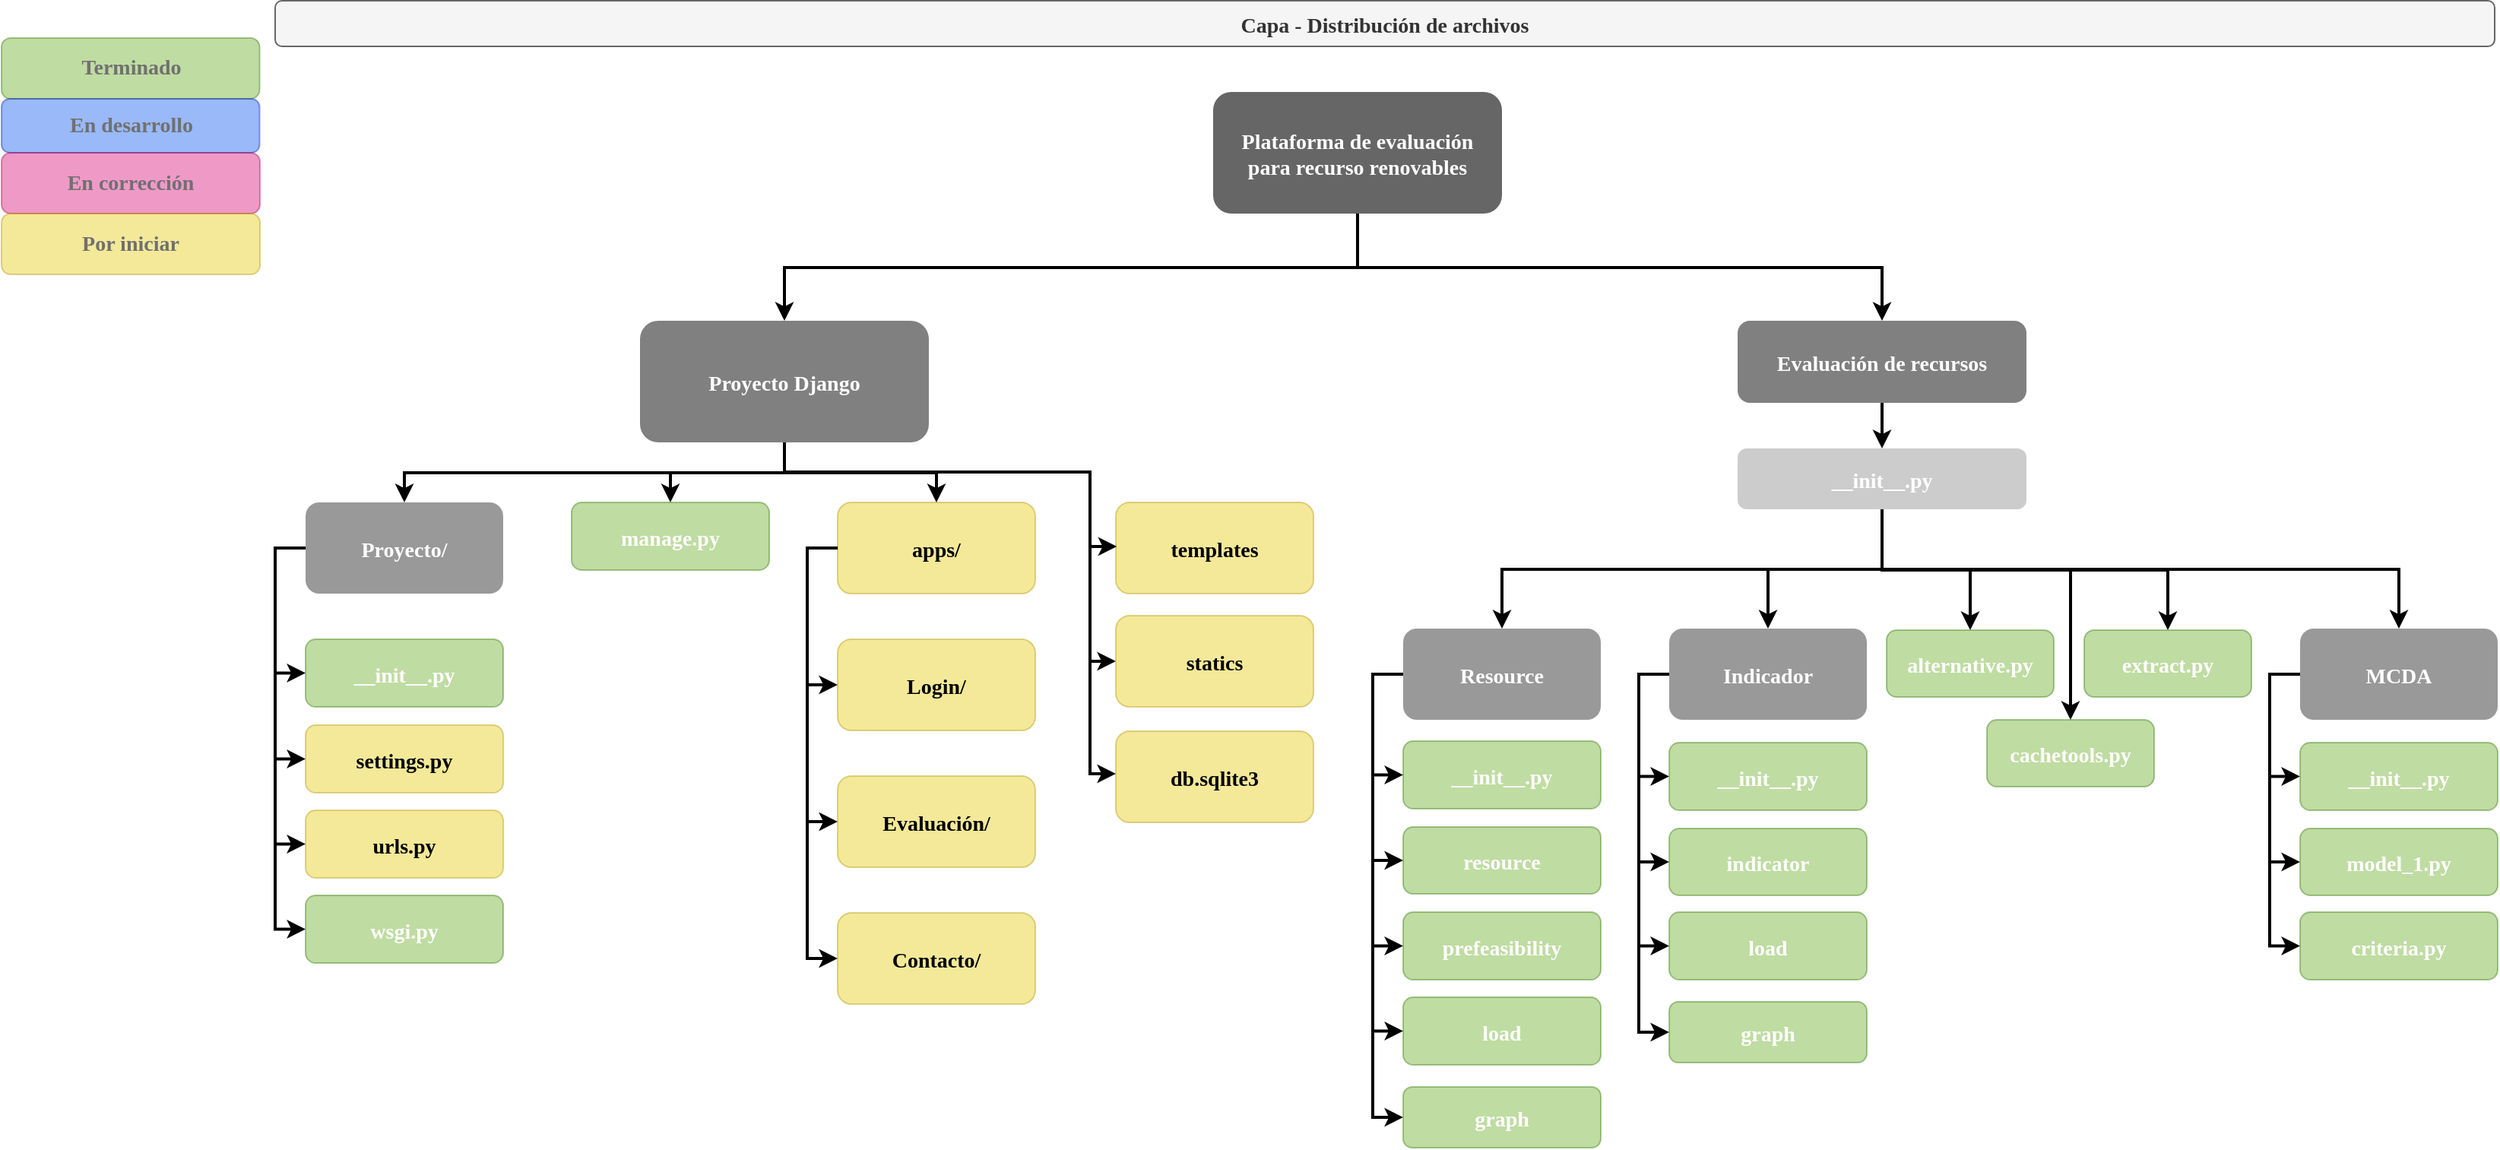 <mxfile version="22.0.2" type="device" pages="2">
  <diagram name="Files" id="2c0d36ab-eaac-3732-788b-9136903baeff">
    <mxGraphModel dx="3440.5" dy="1029" grid="1" gridSize="10" guides="1" tooltips="1" connect="1" arrows="1" fold="1" page="1" pageScale="1.5" pageWidth="1169" pageHeight="827" background="none" math="0" shadow="0">
      <root>
        <mxCell id="0" />
        <mxCell id="1" parent="0" />
        <mxCell id="2" value="Plataforma de evaluación&#xa;para recurso renovables" style="rounded=1;fillColor=#666666;gradientColor=none;strokeColor=none;fontColor=#FFFFFF;fontStyle=1;fontFamily=Tahoma;fontSize=14" parent="1" vertex="1">
          <mxGeometry x="757" y="185.5" width="190" height="80" as="geometry" />
        </mxCell>
        <mxCell id="rlsw4G8Oqg-HQcDgr6ex-145" value="" style="edgeStyle=orthogonalEdgeStyle;rounded=0;orthogonalLoop=1;jettySize=auto;html=1;strokeWidth=2;endArrow=classic;endFill=1;" parent="1" source="4" target="rlsw4G8Oqg-HQcDgr6ex-144" edge="1">
          <mxGeometry relative="1" as="geometry" />
        </mxCell>
        <mxCell id="4" value="Evaluación de recursos" style="rounded=1;fillColor=#808080;gradientColor=none;strokeColor=none;fontColor=#FFFFFF;fontStyle=1;fontFamily=Tahoma;fontSize=14" parent="1" vertex="1">
          <mxGeometry x="1102" y="336" width="190" height="54" as="geometry" />
        </mxCell>
        <mxCell id="9" value="" style="edgeStyle=elbowEdgeStyle;elbow=vertical;strokeWidth=2;rounded=0" parent="1" source="2" target="4" edge="1">
          <mxGeometry x="337" y="215.5" width="100" height="100" as="geometry">
            <mxPoint x="337" y="315.5" as="sourcePoint" />
            <mxPoint x="437" y="215.5" as="targetPoint" />
          </mxGeometry>
        </mxCell>
        <mxCell id="12" value="Proyecto Django" style="rounded=1;fillColor=#808080;gradientColor=none;strokeColor=none;fontColor=#FFFFFF;fontStyle=1;fontFamily=Tahoma;fontSize=14" parent="1" vertex="1">
          <mxGeometry x="380.0" y="336" width="190" height="80" as="geometry" />
        </mxCell>
        <mxCell id="25" value="Proyecto/" style="rounded=1;fillColor=#999999;gradientColor=none;strokeColor=none;fontColor=#FFFFFF;fontStyle=1;fontFamily=Tahoma;fontSize=14" parent="1" vertex="1">
          <mxGeometry x="160" y="455.5" width="130" height="60" as="geometry" />
        </mxCell>
        <mxCell id="26" value="__init__.py" style="rounded=1;fillColor=#60a917;gradientColor=none;strokeColor=#2D7600;fontColor=#ffffff;fontStyle=1;fontFamily=Tahoma;fontSize=14;opacity=40;" parent="1" vertex="1">
          <mxGeometry x="160" y="545.5" width="130" height="44.5" as="geometry" />
        </mxCell>
        <mxCell id="27" value="settings.py" style="rounded=1;fillColor=#e3c800;gradientColor=none;strokeColor=#B09500;fontColor=#000000;fontStyle=1;fontFamily=Tahoma;fontSize=14;opacity=40;" parent="1" vertex="1">
          <mxGeometry x="160" y="602" width="130" height="44.5" as="geometry" />
        </mxCell>
        <mxCell id="28" value="urls.py" style="rounded=1;fillColor=#e3c800;gradientColor=none;strokeColor=#B09500;fontColor=#000000;fontStyle=1;fontFamily=Tahoma;fontSize=14;opacity=40;" parent="1" vertex="1">
          <mxGeometry x="160" y="658" width="130" height="44.5" as="geometry" />
        </mxCell>
        <mxCell id="29" value="manage.py" style="rounded=1;fillColor=#60a917;gradientColor=none;strokeColor=#2D7600;fontColor=#ffffff;fontStyle=1;fontFamily=Tahoma;fontSize=14;opacity=40;" parent="1" vertex="1">
          <mxGeometry x="335" y="455.5" width="130" height="44.5" as="geometry" />
        </mxCell>
        <mxCell id="33" value="apps/" style="rounded=1;fillColor=#e3c800;gradientColor=none;strokeColor=#B09500;fontColor=#000000;fontStyle=1;fontFamily=Tahoma;fontSize=14;opacity=40;" parent="1" vertex="1">
          <mxGeometry x="510" y="455.5" width="130" height="60" as="geometry" />
        </mxCell>
        <mxCell id="34" value="Login/" style="rounded=1;fillColor=#e3c800;gradientColor=none;strokeColor=#B09500;fontColor=#000000;fontStyle=1;fontFamily=Tahoma;fontSize=14;opacity=40;" parent="1" vertex="1">
          <mxGeometry x="510" y="545.5" width="130" height="60" as="geometry" />
        </mxCell>
        <mxCell id="35" value="Evaluación/" style="rounded=1;fillColor=#e3c800;gradientColor=none;strokeColor=#B09500;fontColor=#000000;fontStyle=1;fontFamily=Tahoma;fontSize=14;opacity=40;" parent="1" vertex="1">
          <mxGeometry x="510" y="635.5" width="130" height="60" as="geometry" />
        </mxCell>
        <mxCell id="36" value="Contacto/" style="rounded=1;fillColor=#e3c800;gradientColor=none;strokeColor=#B09500;fontColor=#000000;fontStyle=1;fontFamily=Tahoma;fontSize=14;opacity=40;" parent="1" vertex="1">
          <mxGeometry x="510" y="725.5" width="130" height="60" as="geometry" />
        </mxCell>
        <mxCell id="44" value="Resource" style="rounded=1;fillColor=#999999;gradientColor=none;strokeColor=none;fontColor=#FFFFFF;fontStyle=1;fontFamily=Tahoma;fontSize=14" parent="1" vertex="1">
          <mxGeometry x="882" y="538.5" width="130" height="60" as="geometry" />
        </mxCell>
        <mxCell id="45" value="__init__.py" style="rounded=1;fillColor=#60a917;gradientColor=none;strokeColor=#2D7600;fontColor=#ffffff;fontStyle=1;fontFamily=Tahoma;fontSize=14;opacity=40;" parent="1" vertex="1">
          <mxGeometry x="882" y="612.5" width="130" height="44.5" as="geometry" />
        </mxCell>
        <mxCell id="46" value="resource" style="rounded=1;fillColor=#60a917;gradientColor=none;strokeColor=#2D7600;fontColor=#ffffff;fontStyle=1;fontFamily=Tahoma;fontSize=14;opacity=40;" parent="1" vertex="1">
          <mxGeometry x="882" y="669" width="130" height="44" as="geometry" />
        </mxCell>
        <mxCell id="47" value="prefeasibility" style="rounded=1;fillColor=#60a917;gradientColor=none;strokeColor=#2D7600;fontColor=#ffffff;fontStyle=1;fontFamily=Tahoma;fontSize=14;opacity=40;" parent="1" vertex="1">
          <mxGeometry x="882" y="725" width="130" height="44.5" as="geometry" />
        </mxCell>
        <mxCell id="48" value="Indicador" style="rounded=1;fillColor=#999999;gradientColor=none;strokeColor=none;fontColor=#FFFFFF;fontStyle=1;fontFamily=Tahoma;fontSize=14" parent="1" vertex="1">
          <mxGeometry x="1057" y="538.5" width="130" height="60" as="geometry" />
        </mxCell>
        <mxCell id="59" value="" style="edgeStyle=elbowEdgeStyle;elbow=vertical;strokeWidth=2;rounded=0" parent="1" source="2" target="12" edge="1">
          <mxGeometry x="347" y="225.5" width="100" height="100" as="geometry">
            <mxPoint x="862.0" y="275.5" as="sourcePoint" />
            <mxPoint x="1467.0" y="345.5" as="targetPoint" />
          </mxGeometry>
        </mxCell>
        <mxCell id="70" value="" style="edgeStyle=elbowEdgeStyle;elbow=horizontal;strokeWidth=2;rounded=0" parent="1" source="25" target="26" edge="1">
          <mxGeometry x="-280" y="135.5" width="100" height="100" as="geometry">
            <mxPoint x="-280" y="235.5" as="sourcePoint" />
            <mxPoint x="-180" y="135.5" as="targetPoint" />
            <Array as="points">
              <mxPoint x="140" y="535.5" />
            </Array>
          </mxGeometry>
        </mxCell>
        <mxCell id="71" value="" style="edgeStyle=elbowEdgeStyle;elbow=horizontal;strokeWidth=2;rounded=0" parent="1" source="25" target="27" edge="1">
          <mxGeometry x="-280" y="135.5" width="100" height="100" as="geometry">
            <mxPoint x="-280" y="235.5" as="sourcePoint" />
            <mxPoint x="-180" y="135.5" as="targetPoint" />
            <Array as="points">
              <mxPoint x="140" y="575.5" />
            </Array>
          </mxGeometry>
        </mxCell>
        <mxCell id="72" value="" style="edgeStyle=elbowEdgeStyle;elbow=horizontal;strokeWidth=2;rounded=0" parent="1" source="25" target="28" edge="1">
          <mxGeometry x="-280" y="135.5" width="100" height="100" as="geometry">
            <mxPoint x="-280" y="235.5" as="sourcePoint" />
            <mxPoint x="-180" y="135.5" as="targetPoint" />
            <Array as="points">
              <mxPoint x="140" y="615.5" />
            </Array>
          </mxGeometry>
        </mxCell>
        <mxCell id="76" value="" style="edgeStyle=elbowEdgeStyle;elbow=horizontal;strokeWidth=2;rounded=0" parent="1" source="33" target="34" edge="1">
          <mxGeometry x="-280" y="135.5" width="100" height="100" as="geometry">
            <mxPoint x="-280" y="235.5" as="sourcePoint" />
            <mxPoint x="-180" y="135.5" as="targetPoint" />
            <Array as="points">
              <mxPoint x="490" y="535.5" />
            </Array>
          </mxGeometry>
        </mxCell>
        <mxCell id="77" value="" style="edgeStyle=elbowEdgeStyle;elbow=horizontal;strokeWidth=2;rounded=0" parent="1" source="33" target="35" edge="1">
          <mxGeometry x="-280" y="135.5" width="100" height="100" as="geometry">
            <mxPoint x="-280" y="235.5" as="sourcePoint" />
            <mxPoint x="-180" y="135.5" as="targetPoint" />
            <Array as="points">
              <mxPoint x="490" y="575.5" />
            </Array>
          </mxGeometry>
        </mxCell>
        <mxCell id="78" value="" style="edgeStyle=elbowEdgeStyle;elbow=horizontal;strokeWidth=2;rounded=0" parent="1" source="33" target="36" edge="1">
          <mxGeometry x="-280" y="135.5" width="100" height="100" as="geometry">
            <mxPoint x="-280" y="235.5" as="sourcePoint" />
            <mxPoint x="-180" y="135.5" as="targetPoint" />
            <Array as="points">
              <mxPoint x="490" y="625.5" />
            </Array>
          </mxGeometry>
        </mxCell>
        <mxCell id="84" value="" style="edgeStyle=elbowEdgeStyle;elbow=horizontal;strokeWidth=2;rounded=0;entryX=0;entryY=0.5;entryDx=0;entryDy=0;" parent="1" source="44" target="45" edge="1">
          <mxGeometry x="-358" y="218.5" width="100" height="100" as="geometry">
            <mxPoint x="-358" y="318.5" as="sourcePoint" />
            <mxPoint x="-258" y="218.5" as="targetPoint" />
            <Array as="points">
              <mxPoint x="862" y="628.5" />
            </Array>
          </mxGeometry>
        </mxCell>
        <mxCell id="85" value="" style="edgeStyle=elbowEdgeStyle;elbow=horizontal;strokeWidth=2;rounded=0" parent="1" source="44" target="46" edge="1">
          <mxGeometry x="-358" y="218.5" width="100" height="100" as="geometry">
            <mxPoint x="-358" y="318.5" as="sourcePoint" />
            <mxPoint x="-258" y="218.5" as="targetPoint" />
            <Array as="points">
              <mxPoint x="862" y="658.5" />
            </Array>
          </mxGeometry>
        </mxCell>
        <mxCell id="86" value="" style="edgeStyle=elbowEdgeStyle;elbow=horizontal;strokeWidth=2;rounded=0" parent="1" source="44" target="47" edge="1">
          <mxGeometry x="-358" y="218.5" width="100" height="100" as="geometry">
            <mxPoint x="-358" y="318.5" as="sourcePoint" />
            <mxPoint x="-258" y="218.5" as="targetPoint" />
            <Array as="points">
              <mxPoint x="862" y="708.5" />
            </Array>
          </mxGeometry>
        </mxCell>
        <mxCell id="100" value="" style="edgeStyle=elbowEdgeStyle;elbow=vertical;strokeWidth=2;rounded=0;exitX=0.5;exitY=1;exitDx=0;exitDy=0;" parent="1" source="12" target="25" edge="1">
          <mxGeometry x="-165" y="135.5" width="100" height="100" as="geometry">
            <mxPoint x="511.0" y="416" as="sourcePoint" />
            <mxPoint x="-65" y="135.5" as="targetPoint" />
          </mxGeometry>
        </mxCell>
        <mxCell id="101" value="" style="edgeStyle=elbowEdgeStyle;elbow=vertical;strokeWidth=2;rounded=0;exitX=0.5;exitY=1;exitDx=0;exitDy=0;" parent="1" source="12" target="29" edge="1">
          <mxGeometry x="-165" y="135.5" width="100" height="100" as="geometry">
            <mxPoint x="511.0" y="416" as="sourcePoint" />
            <mxPoint x="-65" y="135.5" as="targetPoint" />
          </mxGeometry>
        </mxCell>
        <mxCell id="102" value="" style="edgeStyle=elbowEdgeStyle;elbow=vertical;strokeWidth=2;rounded=0;exitX=0.5;exitY=1;exitDx=0;exitDy=0;" parent="1" source="12" target="33" edge="1">
          <mxGeometry x="-165" y="135.5" width="100" height="100" as="geometry">
            <mxPoint x="511.0" y="416" as="sourcePoint" />
            <mxPoint x="-65" y="135.5" as="targetPoint" />
          </mxGeometry>
        </mxCell>
        <mxCell id="104" value="" style="edgeStyle=elbowEdgeStyle;elbow=vertical;strokeWidth=2;rounded=0;exitX=0.5;exitY=1;exitDx=0;exitDy=0;" parent="1" source="rlsw4G8Oqg-HQcDgr6ex-144" target="48" edge="1">
          <mxGeometry x="-283" y="136" width="100" height="100" as="geometry">
            <mxPoint x="-283" y="236" as="sourcePoint" />
            <mxPoint x="-183" y="136" as="targetPoint" />
          </mxGeometry>
        </mxCell>
        <mxCell id="105" value="" style="edgeStyle=elbowEdgeStyle;elbow=vertical;strokeWidth=2;rounded=0;exitX=0.5;exitY=1;exitDx=0;exitDy=0;" parent="1" source="rlsw4G8Oqg-HQcDgr6ex-144" target="44" edge="1">
          <mxGeometry x="-283" y="136" width="100" height="100" as="geometry">
            <mxPoint x="-283" y="236" as="sourcePoint" />
            <mxPoint x="-183" y="136" as="targetPoint" />
          </mxGeometry>
        </mxCell>
        <mxCell id="106" value="" style="edgeStyle=elbowEdgeStyle;elbow=vertical;strokeWidth=2;rounded=0;entryX=0.5;entryY=0;entryDx=0;entryDy=0;" parent="1" source="rlsw4G8Oqg-HQcDgr6ex-144" target="rlsw4G8Oqg-HQcDgr6ex-161" edge="1">
          <mxGeometry x="-283" y="136" width="100" height="100" as="geometry">
            <mxPoint x="-283" y="236" as="sourcePoint" />
            <mxPoint x="1372" y="538.5" as="targetPoint" />
          </mxGeometry>
        </mxCell>
        <mxCell id="mqS4Ji9EStulKP7vH85O-123" value="Capa - Distribución de archivos" style="rounded=1;fontStyle=1;fontFamily=Tahoma;fontSize=14;fillColor=#f5f5f5;fontColor=#333333;strokeColor=#666666;" parent="1" vertex="1">
          <mxGeometry x="140" y="125.5" width="1460" height="30" as="geometry" />
        </mxCell>
        <mxCell id="rlsw4G8Oqg-HQcDgr6ex-123" value="wsgi.py" style="rounded=1;fillColor=#60a917;gradientColor=none;strokeColor=#2D7600;fontColor=#ffffff;fontStyle=1;fontFamily=Tahoma;fontSize=14;opacity=40;" parent="1" vertex="1">
          <mxGeometry x="160" y="714" width="130" height="44.5" as="geometry" />
        </mxCell>
        <mxCell id="rlsw4G8Oqg-HQcDgr6ex-126" value="" style="edgeStyle=elbowEdgeStyle;elbow=horizontal;strokeWidth=2;rounded=0;exitX=0;exitY=0.5;exitDx=0;exitDy=0;entryX=0;entryY=0.5;entryDx=0;entryDy=0;" parent="1" target="rlsw4G8Oqg-HQcDgr6ex-123" edge="1">
          <mxGeometry x="-273" y="145.5" width="100" height="100" as="geometry">
            <mxPoint x="157" y="485.5" as="sourcePoint" />
            <mxPoint x="157" y="895.5" as="targetPoint" />
            <Array as="points">
              <mxPoint x="140" y="800" />
              <mxPoint x="147" y="625.5" />
            </Array>
          </mxGeometry>
        </mxCell>
        <mxCell id="rlsw4G8Oqg-HQcDgr6ex-133" value="" style="edgeStyle=elbowEdgeStyle;elbow=vertical;strokeWidth=2;rounded=0;exitX=0.5;exitY=1;exitDx=0;exitDy=0;endArrow=none;endFill=0;" parent="1" edge="1">
          <mxGeometry x="-145" y="159.5" width="100" height="100" as="geometry">
            <mxPoint x="475.0" y="417" as="sourcePoint" />
            <mxPoint x="676" y="454" as="targetPoint" />
          </mxGeometry>
        </mxCell>
        <mxCell id="rlsw4G8Oqg-HQcDgr6ex-143" value="" style="group" parent="1" vertex="1" connectable="0">
          <mxGeometry x="676" y="455.5" width="147" height="210.5" as="geometry" />
        </mxCell>
        <mxCell id="rlsw4G8Oqg-HQcDgr6ex-127" value="db.sqlite3" style="rounded=1;fillColor=#e3c800;gradientColor=none;strokeColor=#B09500;fontColor=#000000;fontStyle=1;fontFamily=Tahoma;fontSize=14;opacity=40;" parent="rlsw4G8Oqg-HQcDgr6ex-143" vertex="1">
          <mxGeometry x="17" y="150.5" width="130" height="60" as="geometry" />
        </mxCell>
        <mxCell id="rlsw4G8Oqg-HQcDgr6ex-136" style="edgeStyle=orthogonalEdgeStyle;rounded=0;orthogonalLoop=1;jettySize=auto;html=1;strokeWidth=2;" parent="rlsw4G8Oqg-HQcDgr6ex-143" target="rlsw4G8Oqg-HQcDgr6ex-135" edge="1">
          <mxGeometry relative="1" as="geometry">
            <mxPoint y="-5.5" as="sourcePoint" />
            <Array as="points">
              <mxPoint y="104.5" />
            </Array>
          </mxGeometry>
        </mxCell>
        <mxCell id="rlsw4G8Oqg-HQcDgr6ex-134" value="templates" style="rounded=1;fillColor=#e3c800;gradientColor=none;strokeColor=#B09500;fontColor=#000000;fontStyle=1;fontFamily=Tahoma;fontSize=14;opacity=40;" parent="rlsw4G8Oqg-HQcDgr6ex-143" vertex="1">
          <mxGeometry x="17" width="130" height="60" as="geometry" />
        </mxCell>
        <mxCell id="rlsw4G8Oqg-HQcDgr6ex-135" value="statics" style="rounded=1;fillColor=#e3c800;gradientColor=none;strokeColor=#B09500;fontColor=#000000;fontStyle=1;fontFamily=Tahoma;fontSize=14;opacity=40;" parent="rlsw4G8Oqg-HQcDgr6ex-143" vertex="1">
          <mxGeometry x="17" y="74.5" width="130" height="60" as="geometry" />
        </mxCell>
        <mxCell id="rlsw4G8Oqg-HQcDgr6ex-140" style="edgeStyle=orthogonalEdgeStyle;rounded=0;orthogonalLoop=1;jettySize=auto;html=1;strokeWidth=2;entryX=0.005;entryY=0.484;entryDx=0;entryDy=0;entryPerimeter=0;" parent="rlsw4G8Oqg-HQcDgr6ex-143" target="rlsw4G8Oqg-HQcDgr6ex-134" edge="1">
          <mxGeometry x="0.138" y="13" relative="1" as="geometry">
            <mxPoint y="-15.5" as="sourcePoint" />
            <mxPoint x="13" y="34.5" as="targetPoint" />
            <Array as="points">
              <mxPoint y="29.5" />
            </Array>
            <mxPoint as="offset" />
          </mxGeometry>
        </mxCell>
        <mxCell id="rlsw4G8Oqg-HQcDgr6ex-142" style="edgeStyle=orthogonalEdgeStyle;rounded=0;orthogonalLoop=1;jettySize=auto;html=1;strokeWidth=2;" parent="rlsw4G8Oqg-HQcDgr6ex-143" edge="1">
          <mxGeometry relative="1" as="geometry">
            <mxPoint y="68.5" as="sourcePoint" />
            <mxPoint x="17" y="178.5" as="targetPoint" />
            <Array as="points">
              <mxPoint y="178.5" />
            </Array>
          </mxGeometry>
        </mxCell>
        <mxCell id="rlsw4G8Oqg-HQcDgr6ex-144" value="__init__.py" style="rounded=1;fillColor=#CCCCCC;gradientColor=none;strokeColor=none;fontColor=#FFFFFF;fontStyle=1;fontFamily=Tahoma;fontSize=14" parent="1" vertex="1">
          <mxGeometry x="1102" y="420" width="190" height="40" as="geometry" />
        </mxCell>
        <mxCell id="rlsw4G8Oqg-HQcDgr6ex-147" value="load" style="rounded=1;fillColor=#60a917;gradientColor=none;strokeColor=#2D7600;fontColor=#ffffff;fontStyle=1;fontFamily=Tahoma;fontSize=14;opacity=40;" parent="1" vertex="1">
          <mxGeometry x="882" y="781" width="130" height="44.5" as="geometry" />
        </mxCell>
        <mxCell id="rlsw4G8Oqg-HQcDgr6ex-148" value="" style="edgeStyle=elbowEdgeStyle;elbow=horizontal;strokeWidth=2;rounded=0;exitX=0;exitY=0.5;exitDx=0;exitDy=0;" parent="1" target="rlsw4G8Oqg-HQcDgr6ex-147" edge="1">
          <mxGeometry x="-351" y="228.5" width="100" height="100" as="geometry">
            <mxPoint x="879" y="568.5" as="sourcePoint" />
            <mxPoint x="879" y="920" as="targetPoint" />
            <Array as="points">
              <mxPoint x="862" y="860" />
              <mxPoint x="869" y="718.5" />
            </Array>
          </mxGeometry>
        </mxCell>
        <mxCell id="rlsw4G8Oqg-HQcDgr6ex-149" value="graph" style="rounded=1;fillColor=#60a917;gradientColor=none;strokeColor=#2D7600;fontColor=#ffffff;fontStyle=1;fontFamily=Tahoma;fontSize=14;verticalAlign=middle;opacity=40;" parent="1" vertex="1">
          <mxGeometry x="882" y="840" width="130" height="40" as="geometry" />
        </mxCell>
        <mxCell id="rlsw4G8Oqg-HQcDgr6ex-150" value="" style="edgeStyle=elbowEdgeStyle;elbow=horizontal;strokeWidth=2;rounded=0;" parent="1" source="44" target="rlsw4G8Oqg-HQcDgr6ex-149" edge="1">
          <mxGeometry x="-351" y="307.75" width="100" height="100" as="geometry">
            <mxPoint x="879" y="570" as="sourcePoint" />
            <mxPoint x="879" y="999.25" as="targetPoint" />
            <Array as="points">
              <mxPoint x="862" y="939.25" />
              <mxPoint x="869" y="797.75" />
            </Array>
          </mxGeometry>
        </mxCell>
        <mxCell id="rlsw4G8Oqg-HQcDgr6ex-151" value="__init__.py" style="rounded=1;fillColor=#60a917;gradientColor=none;strokeColor=#2D7600;fontColor=#ffffff;fontStyle=1;fontFamily=Tahoma;fontSize=14;opacity=40;" parent="1" vertex="1">
          <mxGeometry x="1057" y="613.5" width="130" height="44.5" as="geometry" />
        </mxCell>
        <mxCell id="rlsw4G8Oqg-HQcDgr6ex-152" value="indicator" style="rounded=1;fillColor=#60a917;gradientColor=none;strokeColor=#2D7600;fontColor=#ffffff;fontStyle=1;fontFamily=Tahoma;fontSize=14;opacity=40;" parent="1" vertex="1">
          <mxGeometry x="1057" y="670" width="130" height="44" as="geometry" />
        </mxCell>
        <mxCell id="rlsw4G8Oqg-HQcDgr6ex-154" value="" style="edgeStyle=elbowEdgeStyle;elbow=horizontal;strokeWidth=2;rounded=0;entryX=0;entryY=0.5;entryDx=0;entryDy=0;" parent="1" source="48" target="rlsw4G8Oqg-HQcDgr6ex-151" edge="1">
          <mxGeometry x="-183" y="262.5" width="100" height="100" as="geometry">
            <mxPoint x="1057" y="612.5" as="sourcePoint" />
            <mxPoint x="-83" y="262.5" as="targetPoint" />
            <Array as="points">
              <mxPoint x="1037" y="672.5" />
            </Array>
          </mxGeometry>
        </mxCell>
        <mxCell id="rlsw4G8Oqg-HQcDgr6ex-155" value="" style="edgeStyle=elbowEdgeStyle;elbow=horizontal;strokeWidth=2;rounded=0;entryX=0;entryY=0.5;entryDx=0;entryDy=0;" parent="1" source="48" target="rlsw4G8Oqg-HQcDgr6ex-152" edge="1">
          <mxGeometry x="-183" y="262.5" width="100" height="100" as="geometry">
            <mxPoint x="1057" y="612.5" as="sourcePoint" />
            <mxPoint x="-83" y="262.5" as="targetPoint" />
            <Array as="points">
              <mxPoint x="1037" y="702.5" />
            </Array>
          </mxGeometry>
        </mxCell>
        <mxCell id="rlsw4G8Oqg-HQcDgr6ex-157" value="load" style="rounded=1;fillColor=#60a917;gradientColor=none;strokeColor=#2D7600;fontColor=#ffffff;fontStyle=1;fontFamily=Tahoma;fontSize=14;opacity=40;" parent="1" vertex="1">
          <mxGeometry x="1057" y="725" width="130" height="44.5" as="geometry" />
        </mxCell>
        <mxCell id="rlsw4G8Oqg-HQcDgr6ex-158" value="" style="edgeStyle=elbowEdgeStyle;elbow=horizontal;strokeWidth=2;rounded=0;" parent="1" source="48" target="rlsw4G8Oqg-HQcDgr6ex-157" edge="1">
          <mxGeometry x="-176" y="272.5" width="100" height="100" as="geometry">
            <mxPoint x="1054.0" y="612.5" as="sourcePoint" />
            <mxPoint x="1054" y="964" as="targetPoint" />
            <Array as="points">
              <mxPoint x="1037" y="904" />
              <mxPoint x="1044" y="762.5" />
            </Array>
          </mxGeometry>
        </mxCell>
        <mxCell id="rlsw4G8Oqg-HQcDgr6ex-159" value="graph" style="rounded=1;fillColor=#60a917;gradientColor=none;strokeColor=#2D7600;fontColor=#ffffff;fontStyle=1;fontFamily=Tahoma;fontSize=14;verticalAlign=middle;opacity=40;" parent="1" vertex="1">
          <mxGeometry x="1057" y="784" width="130" height="40" as="geometry" />
        </mxCell>
        <mxCell id="rlsw4G8Oqg-HQcDgr6ex-160" value="" style="edgeStyle=elbowEdgeStyle;elbow=horizontal;strokeWidth=2;rounded=0;exitX=0;exitY=0.5;exitDx=0;exitDy=0;" parent="1" source="48" target="rlsw4G8Oqg-HQcDgr6ex-159" edge="1">
          <mxGeometry x="-176" y="351.75" width="100" height="100" as="geometry">
            <mxPoint x="1057" y="612.5" as="sourcePoint" />
            <mxPoint x="1054" y="1043.25" as="targetPoint" />
            <Array as="points">
              <mxPoint x="1037" y="983.25" />
              <mxPoint x="1044" y="841.75" />
            </Array>
          </mxGeometry>
        </mxCell>
        <mxCell id="rlsw4G8Oqg-HQcDgr6ex-161" value="MCDA" style="rounded=1;fillColor=#999999;gradientColor=none;strokeColor=none;fontColor=#FFFFFF;fontStyle=1;fontFamily=Tahoma;fontSize=14" parent="1" vertex="1">
          <mxGeometry x="1472" y="538.5" width="130" height="60" as="geometry" />
        </mxCell>
        <mxCell id="rlsw4G8Oqg-HQcDgr6ex-162" value="__init__.py" style="rounded=1;fillColor=#60a917;gradientColor=none;strokeColor=#2D7600;fontColor=#ffffff;fontStyle=1;fontFamily=Tahoma;fontSize=14;opacity=40;" parent="1" vertex="1">
          <mxGeometry x="1472" y="613.5" width="130" height="44.5" as="geometry" />
        </mxCell>
        <mxCell id="rlsw4G8Oqg-HQcDgr6ex-163" value="model_1.py" style="rounded=1;fillColor=#60a917;gradientColor=none;strokeColor=#2D7600;fontColor=#ffffff;fontStyle=1;fontFamily=Tahoma;fontSize=14;opacity=40;" parent="1" vertex="1">
          <mxGeometry x="1472" y="670" width="130" height="44" as="geometry" />
        </mxCell>
        <mxCell id="rlsw4G8Oqg-HQcDgr6ex-164" value="" style="edgeStyle=elbowEdgeStyle;elbow=horizontal;strokeWidth=2;rounded=0;entryX=0;entryY=0.5;entryDx=0;entryDy=0;" parent="1" source="rlsw4G8Oqg-HQcDgr6ex-161" target="rlsw4G8Oqg-HQcDgr6ex-162" edge="1">
          <mxGeometry x="232" y="262.5" width="100" height="100" as="geometry">
            <mxPoint x="1472" y="612.5" as="sourcePoint" />
            <mxPoint x="332" y="262.5" as="targetPoint" />
            <Array as="points">
              <mxPoint x="1452" y="672.5" />
            </Array>
          </mxGeometry>
        </mxCell>
        <mxCell id="rlsw4G8Oqg-HQcDgr6ex-165" value="" style="edgeStyle=elbowEdgeStyle;elbow=horizontal;strokeWidth=2;rounded=0;entryX=0;entryY=0.5;entryDx=0;entryDy=0;" parent="1" source="rlsw4G8Oqg-HQcDgr6ex-161" target="rlsw4G8Oqg-HQcDgr6ex-163" edge="1">
          <mxGeometry x="232" y="262.5" width="100" height="100" as="geometry">
            <mxPoint x="1472" y="612.5" as="sourcePoint" />
            <mxPoint x="332" y="262.5" as="targetPoint" />
            <Array as="points">
              <mxPoint x="1452" y="702.5" />
            </Array>
          </mxGeometry>
        </mxCell>
        <mxCell id="rlsw4G8Oqg-HQcDgr6ex-166" value="criteria.py" style="rounded=1;fillColor=#60a917;gradientColor=none;strokeColor=#2D7600;fontColor=#ffffff;fontStyle=1;fontFamily=Tahoma;fontSize=14;opacity=40;" parent="1" vertex="1">
          <mxGeometry x="1472" y="725" width="130" height="44.5" as="geometry" />
        </mxCell>
        <mxCell id="rlsw4G8Oqg-HQcDgr6ex-167" value="" style="edgeStyle=elbowEdgeStyle;elbow=horizontal;strokeWidth=2;rounded=0;" parent="1" source="rlsw4G8Oqg-HQcDgr6ex-161" target="rlsw4G8Oqg-HQcDgr6ex-166" edge="1">
          <mxGeometry x="239" y="272.5" width="100" height="100" as="geometry">
            <mxPoint x="1469.0" y="612.5" as="sourcePoint" />
            <mxPoint x="1469" y="964" as="targetPoint" />
            <Array as="points">
              <mxPoint x="1452" y="904" />
              <mxPoint x="1459" y="762.5" />
            </Array>
          </mxGeometry>
        </mxCell>
        <mxCell id="rlsw4G8Oqg-HQcDgr6ex-170" value="alternative.py" style="rounded=1;fillColor=#60a917;gradientColor=none;strokeColor=#2D7600;fontColor=#ffffff;fontStyle=1;fontFamily=Tahoma;fontSize=14;opacity=40;" parent="1" vertex="1">
          <mxGeometry x="1200" y="539.5" width="110" height="44" as="geometry" />
        </mxCell>
        <mxCell id="rlsw4G8Oqg-HQcDgr6ex-171" value="" style="edgeStyle=elbowEdgeStyle;elbow=vertical;strokeWidth=2;rounded=0;entryX=0.5;entryY=0;entryDx=0;entryDy=0;exitX=0.5;exitY=1;exitDx=0;exitDy=0;" parent="1" source="rlsw4G8Oqg-HQcDgr6ex-144" target="rlsw4G8Oqg-HQcDgr6ex-170" edge="1">
          <mxGeometry x="-273" y="146" width="100" height="100" as="geometry">
            <mxPoint x="1207" y="470" as="sourcePoint" />
            <mxPoint x="1375" y="548.5" as="targetPoint" />
          </mxGeometry>
        </mxCell>
        <mxCell id="uvInX66vzQBQbFuDcTHx-132" value="" style="group" parent="1" vertex="1" connectable="0">
          <mxGeometry x="-40" y="150" width="169.75" height="40" as="geometry" />
        </mxCell>
        <mxCell id="111" value="" style="fillColor=#60a917;strokeColor=#2D7600;opacity=40;fontColor=#ffffff;fontSize=14;fontFamily=Tahoma;rounded=1;fontStyle=1;" parent="uvInX66vzQBQbFuDcTHx-132" vertex="1">
          <mxGeometry width="169.75" height="40" as="geometry" />
        </mxCell>
        <mxCell id="uvInX66vzQBQbFuDcTHx-123" value="Terminado" style="text;html=1;strokeColor=none;fillColor=none;align=center;verticalAlign=middle;whiteSpace=wrap;rounded=0;fontFamily=Tahoma;fontStyle=1;fontSize=14;fontColor=#707070;" parent="uvInX66vzQBQbFuDcTHx-132" vertex="1">
          <mxGeometry x="44.54" y="5" width="80.67" height="30" as="geometry" />
        </mxCell>
        <mxCell id="uvInX66vzQBQbFuDcTHx-133" value="" style="group" parent="1" vertex="1" connectable="0">
          <mxGeometry x="-40" y="190" width="169.75" height="35.5" as="geometry" />
        </mxCell>
        <mxCell id="110" value="" style="fillColor=#0050ef;strokeColor=#001DBC;opacity=40;fontSize=14;fontFamily=Tahoma;fontColor=#ffffff;rounded=1;fontStyle=1;" parent="uvInX66vzQBQbFuDcTHx-133" vertex="1">
          <mxGeometry width="169.75" height="35.5" as="geometry" />
        </mxCell>
        <mxCell id="uvInX66vzQBQbFuDcTHx-124" value="En desarrollo" style="text;html=1;strokeColor=none;fillColor=none;align=center;verticalAlign=middle;whiteSpace=wrap;rounded=0;fontSize=14;fontFamily=Tahoma;fontColor=#707070;fontStyle=1;" parent="uvInX66vzQBQbFuDcTHx-133" vertex="1">
          <mxGeometry x="34.54" y="2.75" width="100.67" height="30" as="geometry" />
        </mxCell>
        <mxCell id="uvInX66vzQBQbFuDcTHx-134" value="" style="group" parent="1" vertex="1" connectable="0">
          <mxGeometry x="-40" y="225.5" width="170" height="40" as="geometry" />
        </mxCell>
        <mxCell id="123" value="" style="fillColor=#d80073;strokeColor=#A50040;opacity=40;fontSize=14;fontFamily=Tahoma;fontColor=#ffffff;rounded=1;fontStyle=1;" parent="uvInX66vzQBQbFuDcTHx-134" vertex="1">
          <mxGeometry width="170" height="40" as="geometry" />
        </mxCell>
        <mxCell id="uvInX66vzQBQbFuDcTHx-125" value="En corrección" style="text;html=1;strokeColor=none;fillColor=none;align=center;verticalAlign=middle;whiteSpace=wrap;rounded=0;fontSize=14;fontFamily=Tahoma;fontColor=#707070;fontStyle=1;" parent="uvInX66vzQBQbFuDcTHx-134" vertex="1">
          <mxGeometry x="34.81" y="5" width="100.38" height="30" as="geometry" />
        </mxCell>
        <mxCell id="uvInX66vzQBQbFuDcTHx-135" value="" style="group" parent="1" vertex="1" connectable="0">
          <mxGeometry x="-40" y="265.5" width="170" height="40" as="geometry" />
        </mxCell>
        <mxCell id="117" value="" style="fillColor=#e3c800;strokeColor=#B09500;opacity=40;fontSize=14;fontFamily=Tahoma;fontColor=#000000;rounded=1;fontStyle=1;" parent="uvInX66vzQBQbFuDcTHx-135" vertex="1">
          <mxGeometry width="170" height="40" as="geometry" />
        </mxCell>
        <mxCell id="uvInX66vzQBQbFuDcTHx-126" value="Por iniciar" style="text;html=1;strokeColor=none;fillColor=none;align=center;verticalAlign=middle;whiteSpace=wrap;rounded=0;fontSize=14;fontFamily=Tahoma;fontColor=#707070;fontStyle=1;" parent="uvInX66vzQBQbFuDcTHx-135" vertex="1">
          <mxGeometry x="44.81" y="5" width="80.38" height="30" as="geometry" />
        </mxCell>
        <mxCell id="REfYO-LJ0lhWjw0BCXIJ-123" value="extract.py" style="rounded=1;fillColor=#60a917;gradientColor=none;strokeColor=#2D7600;fontColor=#ffffff;fontStyle=1;fontFamily=Tahoma;fontSize=14;opacity=40;" parent="1" vertex="1">
          <mxGeometry x="1330" y="539.5" width="110" height="44" as="geometry" />
        </mxCell>
        <mxCell id="REfYO-LJ0lhWjw0BCXIJ-124" value="" style="edgeStyle=elbowEdgeStyle;elbow=vertical;strokeWidth=2;rounded=0;entryX=0.5;entryY=0;entryDx=0;entryDy=0;exitX=0.5;exitY=1;exitDx=0;exitDy=0;" parent="1" source="rlsw4G8Oqg-HQcDgr6ex-144" target="REfYO-LJ0lhWjw0BCXIJ-123" edge="1">
          <mxGeometry x="-263" y="156" width="100" height="100" as="geometry">
            <mxPoint x="1207" y="470" as="sourcePoint" />
            <mxPoint x="1265" y="549.5" as="targetPoint" />
          </mxGeometry>
        </mxCell>
        <mxCell id="REfYO-LJ0lhWjw0BCXIJ-125" value="cachetools.py" style="rounded=1;fillColor=#60a917;gradientColor=none;strokeColor=#2D7600;fontColor=#ffffff;fontStyle=1;fontFamily=Tahoma;fontSize=14;opacity=40;" parent="1" vertex="1">
          <mxGeometry x="1266" y="598.5" width="110" height="44" as="geometry" />
        </mxCell>
        <mxCell id="REfYO-LJ0lhWjw0BCXIJ-126" value="" style="edgeStyle=elbowEdgeStyle;elbow=vertical;strokeWidth=2;rounded=0;entryX=0.5;entryY=0;entryDx=0;entryDy=0;exitX=0.5;exitY=1;exitDx=0;exitDy=0;" parent="1" source="rlsw4G8Oqg-HQcDgr6ex-144" target="REfYO-LJ0lhWjw0BCXIJ-125" edge="1">
          <mxGeometry x="-253" y="166" width="100" height="100" as="geometry">
            <mxPoint x="1207" y="470" as="sourcePoint" />
            <mxPoint x="1395" y="549.5" as="targetPoint" />
            <Array as="points">
              <mxPoint x="1280" y="500" />
            </Array>
          </mxGeometry>
        </mxCell>
      </root>
    </mxGraphModel>
  </diagram>
  <diagram id="JsGRQVgcNDtJCTUJ-KVd" name="Flujo de información">
    <mxGraphModel dx="-1047" dy="875" grid="1" gridSize="10" guides="1" tooltips="1" connect="1" arrows="1" fold="1" page="1" pageScale="1" pageWidth="827" pageHeight="1169" math="0" shadow="0">
      <root>
        <mxCell id="0" />
        <mxCell id="1" parent="0" />
        <mxCell id="QBrAaWVH6x1PevUZjaPR-1" style="edgeStyle=orthogonalEdgeStyle;rounded=0;orthogonalLoop=1;jettySize=auto;html=1;entryX=0.504;entryY=0.95;entryDx=0;entryDy=0;startArrow=classic;startFill=1;endArrow=none;endFill=0;entryPerimeter=0;" edge="1" parent="1" source="QBrAaWVH6x1PevUZjaPR-28" target="QBrAaWVH6x1PevUZjaPR-26">
          <mxGeometry relative="1" as="geometry" />
        </mxCell>
        <mxCell id="QBrAaWVH6x1PevUZjaPR-2" value="" style="edgeStyle=orthogonalEdgeStyle;rounded=0;orthogonalLoop=1;jettySize=auto;html=1;entryX=0.505;entryY=-0.003;entryDx=0;entryDy=0;entryPerimeter=0;" edge="1" parent="1" source="QBrAaWVH6x1PevUZjaPR-3" target="QBrAaWVH6x1PevUZjaPR-29">
          <mxGeometry relative="1" as="geometry" />
        </mxCell>
        <mxCell id="QBrAaWVH6x1PevUZjaPR-3" value="&lt;b&gt;Primary resources for generation with renewable energy sources&lt;/b&gt;" style="rounded=1;whiteSpace=wrap;html=1;flipV=0;flipH=1;fontFamily=Times New Roman;fontSize=14;align=center;arcSize=50;fontStyle=0;spacingLeft=8;spacingRight=8;" vertex="1" parent="1">
          <mxGeometry x="2727" y="162" width="240" height="41" as="geometry" />
        </mxCell>
        <mxCell id="QBrAaWVH6x1PevUZjaPR-4" style="edgeStyle=orthogonalEdgeStyle;rounded=0;orthogonalLoop=1;jettySize=auto;html=1;entryX=0.504;entryY=-0.015;entryDx=0;entryDy=0;entryPerimeter=0;" edge="1" parent="1" source="QBrAaWVH6x1PevUZjaPR-6" target="QBrAaWVH6x1PevUZjaPR-24">
          <mxGeometry relative="1" as="geometry">
            <Array as="points">
              <mxPoint x="2847" y="375" />
            </Array>
          </mxGeometry>
        </mxCell>
        <mxCell id="QBrAaWVH6x1PevUZjaPR-5" style="edgeStyle=orthogonalEdgeStyle;rounded=0;orthogonalLoop=1;jettySize=auto;html=1;entryX=0.504;entryY=0.994;entryDx=0;entryDy=0;entryPerimeter=0;startArrow=classic;startFill=1;endArrow=none;endFill=0;" edge="1" parent="1" source="QBrAaWVH6x1PevUZjaPR-6" target="QBrAaWVH6x1PevUZjaPR-29">
          <mxGeometry relative="1" as="geometry" />
        </mxCell>
        <mxCell id="QBrAaWVH6x1PevUZjaPR-6" value="&lt;i&gt;&lt;b&gt;3.1&amp;nbsp;&lt;/b&gt;&lt;/i&gt;&lt;b&gt;&lt;i&gt;Theoretical pre-feasibility by resource&lt;/i&gt;&lt;/b&gt;" style="rounded=1;whiteSpace=wrap;html=1;flipV=0;flipH=1;fontFamily=Times New Roman;fontSize=14;align=center;arcSize=5;fontStyle=0;spacingLeft=8;spacingRight=8;" vertex="1" parent="1">
          <mxGeometry x="2727" y="312" width="240" height="40" as="geometry" />
        </mxCell>
        <mxCell id="QBrAaWVH6x1PevUZjaPR-7" style="edgeStyle=orthogonalEdgeStyle;rounded=0;orthogonalLoop=1;jettySize=auto;html=1;entryX=0.504;entryY=-0.02;entryDx=0;entryDy=0;entryPerimeter=0;" edge="1" parent="1" source="QBrAaWVH6x1PevUZjaPR-9" target="QBrAaWVH6x1PevUZjaPR-25">
          <mxGeometry relative="1" as="geometry">
            <Array as="points">
              <mxPoint x="2847" y="469" />
            </Array>
          </mxGeometry>
        </mxCell>
        <mxCell id="QBrAaWVH6x1PevUZjaPR-8" style="edgeStyle=orthogonalEdgeStyle;rounded=0;orthogonalLoop=1;jettySize=auto;html=1;entryX=0.504;entryY=1.004;entryDx=0;entryDy=0;entryPerimeter=0;startArrow=classic;startFill=1;endArrow=none;endFill=0;exitX=0.5;exitY=-0.008;exitDx=0;exitDy=0;exitPerimeter=0;" edge="1" parent="1" source="QBrAaWVH6x1PevUZjaPR-9" target="QBrAaWVH6x1PevUZjaPR-24">
          <mxGeometry relative="1" as="geometry" />
        </mxCell>
        <mxCell id="QBrAaWVH6x1PevUZjaPR-9" value="&lt;i&gt;&lt;b&gt;3.2&amp;nbsp;&lt;/b&gt;&lt;/i&gt;&lt;b&gt;&lt;i&gt;Construction of alternatives&lt;/i&gt;&lt;/b&gt;" style="rounded=1;whiteSpace=wrap;html=1;flipV=0;flipH=1;fontFamily=Times New Roman;fontSize=14;arcSize=5;fontStyle=0;spacingLeft=8;spacingRight=8;strokeWidth=1;" vertex="1" parent="1">
          <mxGeometry x="2727" y="417" width="240" height="32" as="geometry" />
        </mxCell>
        <mxCell id="QBrAaWVH6x1PevUZjaPR-10" style="edgeStyle=orthogonalEdgeStyle;rounded=0;orthogonalLoop=1;jettySize=auto;html=1;entryX=0.504;entryY=-0.014;entryDx=0;entryDy=0;entryPerimeter=0;" edge="1" parent="1" source="QBrAaWVH6x1PevUZjaPR-12" target="QBrAaWVH6x1PevUZjaPR-26">
          <mxGeometry relative="1" as="geometry">
            <mxPoint x="2847" y="570" as="targetPoint" />
          </mxGeometry>
        </mxCell>
        <mxCell id="QBrAaWVH6x1PevUZjaPR-11" style="edgeStyle=orthogonalEdgeStyle;rounded=0;orthogonalLoop=1;jettySize=auto;html=1;entryX=0.504;entryY=0.976;entryDx=0;entryDy=0;entryPerimeter=0;startArrow=classic;startFill=1;endArrow=none;endFill=0;" edge="1" parent="1" source="QBrAaWVH6x1PevUZjaPR-12" target="QBrAaWVH6x1PevUZjaPR-25">
          <mxGeometry relative="1" as="geometry" />
        </mxCell>
        <mxCell id="QBrAaWVH6x1PevUZjaPR-12" value="&lt;i&gt;3.3 Evaluation of indicators&lt;/i&gt;" style="rounded=1;whiteSpace=wrap;html=1;flipV=0;flipH=1;fontFamily=Times New Roman;fontSize=14;arcSize=5;fontStyle=1;spacingLeft=8;spacingRight=8;" vertex="1" parent="1">
          <mxGeometry x="2727" y="517" width="240" height="32" as="geometry" />
        </mxCell>
        <mxCell id="QBrAaWVH6x1PevUZjaPR-13" value="Methodological stages/outputs&amp;nbsp;" style="text;html=1;strokeColor=none;fillColor=none;align=center;verticalAlign=middle;whiteSpace=wrap;rounded=0;fontStyle=5;fontFamily=Times New Roman;fontSize=14;" vertex="1" parent="1">
          <mxGeometry x="2741" y="130" width="210" height="30" as="geometry" />
        </mxCell>
        <mxCell id="QBrAaWVH6x1PevUZjaPR-14" value="Approach/method" style="text;html=1;strokeColor=none;fillColor=none;align=center;verticalAlign=middle;whiteSpace=wrap;rounded=0;fontStyle=5;fontFamily=Times New Roman;fontSize=14;" vertex="1" parent="1">
          <mxGeometry x="3036" y="130" width="160" height="30" as="geometry" />
        </mxCell>
        <mxCell id="QBrAaWVH6x1PevUZjaPR-15" style="edgeStyle=orthogonalEdgeStyle;rounded=0;orthogonalLoop=1;jettySize=auto;html=1;endArrow=none;endFill=0;dashed=1;entryX=1;entryY=0.5;entryDx=0;entryDy=0;exitX=0;exitY=0.5;exitDx=0;exitDy=0;" edge="1" parent="1" source="QBrAaWVH6x1PevUZjaPR-16" target="QBrAaWVH6x1PevUZjaPR-6">
          <mxGeometry relative="1" as="geometry">
            <mxPoint x="3008.5" y="326" as="sourcePoint" />
            <mxPoint x="2981" y="340" as="targetPoint" />
            <Array as="points">
              <mxPoint x="3009" y="330" />
              <mxPoint x="2967" y="330" />
            </Array>
          </mxGeometry>
        </mxCell>
        <mxCell id="QBrAaWVH6x1PevUZjaPR-16" value="&lt;div style=&quot;text-align: justify;&quot;&gt;Characteristic curve analysis by primary resource and specification of minimum viable generation by technology: solar photovoltaic, wind, small hydro and biomass.&lt;br&gt;&lt;/div&gt;" style="whiteSpace=wrap;html=1;rounded=1;align=left;arcSize=5;fontSize=14;fontFamily=Times New Roman;fontStyle=0;spacingLeft=8;spacingRight=8;" vertex="1" parent="1">
          <mxGeometry x="3008.5" y="274.5" width="215" height="105" as="geometry" />
        </mxCell>
        <mxCell id="QBrAaWVH6x1PevUZjaPR-17" style="edgeStyle=orthogonalEdgeStyle;rounded=0;orthogonalLoop=1;jettySize=auto;html=1;dashed=1;endArrow=none;endFill=0;" edge="1" parent="1" source="QBrAaWVH6x1PevUZjaPR-18" target="QBrAaWVH6x1PevUZjaPR-9">
          <mxGeometry relative="1" as="geometry" />
        </mxCell>
        <mxCell id="QBrAaWVH6x1PevUZjaPR-18" value="&lt;div style=&quot;text-align: justify;&quot;&gt;Generation potential per resource. Focus on levels of participation by resource, e.g., high, moderate, low and no participation.&lt;br&gt;&lt;/div&gt;" style="whiteSpace=wrap;html=1;rounded=1;align=left;arcSize=5;fontSize=14;fontFamily=Times New Roman;fontStyle=0;spacingLeft=8;spacingRight=8;" vertex="1" parent="1">
          <mxGeometry x="3008.5" y="387.5" width="215" height="89.5" as="geometry" />
        </mxCell>
        <mxCell id="QBrAaWVH6x1PevUZjaPR-19" value="Ranking of alternatives for primary renewable generation resources" style="rounded=1;whiteSpace=wrap;html=1;flipV=0;flipH=1;fontFamily=Times New Roman;fontSize=14;arcSize=50;fontStyle=1;spacingLeft=8;spacingRight=8;" vertex="1" parent="1">
          <mxGeometry x="2727" y="678" width="240" height="50" as="geometry" />
        </mxCell>
        <mxCell id="QBrAaWVH6x1PevUZjaPR-20" style="edgeStyle=orthogonalEdgeStyle;rounded=0;orthogonalLoop=1;jettySize=auto;html=1;exitX=0;exitY=0.5;exitDx=0;exitDy=0;entryX=1;entryY=0.5;entryDx=0;entryDy=0;endArrow=none;endFill=0;dashed=1;" edge="1" parent="1" source="QBrAaWVH6x1PevUZjaPR-21" target="QBrAaWVH6x1PevUZjaPR-12">
          <mxGeometry relative="1" as="geometry" />
        </mxCell>
        <mxCell id="QBrAaWVH6x1PevUZjaPR-21" value="&lt;div style=&quot;text-align: justify; line-height: 100%;&quot;&gt;&lt;div style=&quot;line-height: 100%;&quot;&gt;&lt;ul style=&quot;line-height: 100%;&quot;&gt;&lt;li&gt;&lt;span style=&quot;background-color: initial;&quot;&gt;Calculation of indicators per alternative.&lt;/span&gt;&lt;/li&gt;&lt;li&gt;Evaluation of alternatives.&lt;/li&gt;&lt;/ul&gt;&lt;/div&gt;&lt;/div&gt;" style="whiteSpace=wrap;html=1;rounded=1;align=left;arcSize=5;fontSize=14;fontFamily=Times New Roman;fontStyle=0;spacingLeft=-20;spacingRight=8;" vertex="1" parent="1">
          <mxGeometry x="3008.5" y="496" width="215" height="73" as="geometry" />
        </mxCell>
        <mxCell id="QBrAaWVH6x1PevUZjaPR-22" style="edgeStyle=orthogonalEdgeStyle;rounded=0;orthogonalLoop=1;jettySize=auto;html=1;endArrow=none;endFill=0;dashed=1;" edge="1" parent="1" source="QBrAaWVH6x1PevUZjaPR-23" target="QBrAaWVH6x1PevUZjaPR-28">
          <mxGeometry relative="1" as="geometry" />
        </mxCell>
        <mxCell id="QBrAaWVH6x1PevUZjaPR-23" value="&lt;div style=&quot;text-align: justify;&quot;&gt;&lt;ul&gt;&lt;li&gt;FAHP on experts’ opinions about the comparison between criteria.&amp;nbsp;&lt;/li&gt;&lt;li&gt;&lt;span style=&quot;background-color: initial;&quot;&gt;TOPSIS classification.&lt;/span&gt;&lt;/li&gt;&lt;/ul&gt;&lt;/div&gt;" style="whiteSpace=wrap;html=1;rounded=1;align=left;arcSize=5;fontSize=14;fontFamily=Times New Roman;fontStyle=0;spacingLeft=-20;spacingRight=8;" vertex="1" parent="1">
          <mxGeometry x="3008.5" y="599" width="215" height="70" as="geometry" />
        </mxCell>
        <mxCell id="QBrAaWVH6x1PevUZjaPR-24" value="Pre-feasible primary resources" style="shape=parallelogram;perimeter=parallelogramPerimeter;whiteSpace=wrap;html=1;fixedSize=1;strokeWidth=1;size=20;fontSize=14;fontFamily=Times New Roman;rounded=1;arcSize=5;fontStyle=0;spacingLeft=8;spacingRight=8;flipV=0;" vertex="1" parent="1">
          <mxGeometry x="2726" y="375" width="240" height="20" as="geometry" />
        </mxCell>
        <mxCell id="QBrAaWVH6x1PevUZjaPR-25" value="Resource alternatives" style="shape=parallelogram;perimeter=parallelogramPerimeter;whiteSpace=wrap;html=1;fixedSize=1;strokeWidth=1;size=20;fontSize=14;fontFamily=Times New Roman;rounded=1;arcSize=5;fontStyle=0;spacingLeft=8;spacingRight=8;flipV=0;" vertex="1" parent="1">
          <mxGeometry x="2726" y="470" width="240" height="20" as="geometry" />
        </mxCell>
        <mxCell id="QBrAaWVH6x1PevUZjaPR-26" value="Alternatives evaluated" style="shape=parallelogram;perimeter=parallelogramPerimeter;whiteSpace=wrap;html=1;fixedSize=1;strokeWidth=1;size=20;fontSize=14;fontFamily=Times New Roman;rounded=1;arcSize=5;fontStyle=0;spacingLeft=8;spacingRight=8;flipV=0;" vertex="1" parent="1">
          <mxGeometry x="2726" y="571" width="240" height="20" as="geometry" />
        </mxCell>
        <mxCell id="QBrAaWVH6x1PevUZjaPR-27" style="edgeStyle=orthogonalEdgeStyle;rounded=0;orthogonalLoop=1;jettySize=auto;html=1;entryX=0.5;entryY=0;entryDx=0;entryDy=0;" edge="1" parent="1" source="QBrAaWVH6x1PevUZjaPR-28" target="QBrAaWVH6x1PevUZjaPR-19">
          <mxGeometry relative="1" as="geometry" />
        </mxCell>
        <mxCell id="QBrAaWVH6x1PevUZjaPR-28" value="&lt;span&gt;3.4 MCDA&lt;/span&gt;" style="rounded=1;whiteSpace=wrap;html=1;flipV=0;flipH=1;fontFamily=Times New Roman;fontSize=14;arcSize=5;fontStyle=3;spacingLeft=8;spacingRight=8;" vertex="1" parent="1">
          <mxGeometry x="2727" y="618" width="240" height="32" as="geometry" />
        </mxCell>
        <mxCell id="QBrAaWVH6x1PevUZjaPR-29" value="Historical primary resource data:&lt;br&gt;&lt;i style=&quot;font-size: 12px;&quot;&gt;Irradiance, wind speed, water flow &lt;br&gt;and biomass residues.&lt;/i&gt;" style="shape=parallelogram;perimeter=parallelogramPerimeter;whiteSpace=wrap;html=1;fixedSize=1;strokeWidth=1;size=20;fontSize=14;fontFamily=Times New Roman;rounded=1;arcSize=5;fontStyle=0;spacingLeft=8;spacingRight=8;flipV=0;" vertex="1" parent="1">
          <mxGeometry x="2726" y="233" width="240" height="52" as="geometry" />
        </mxCell>
      </root>
    </mxGraphModel>
  </diagram>
</mxfile>
